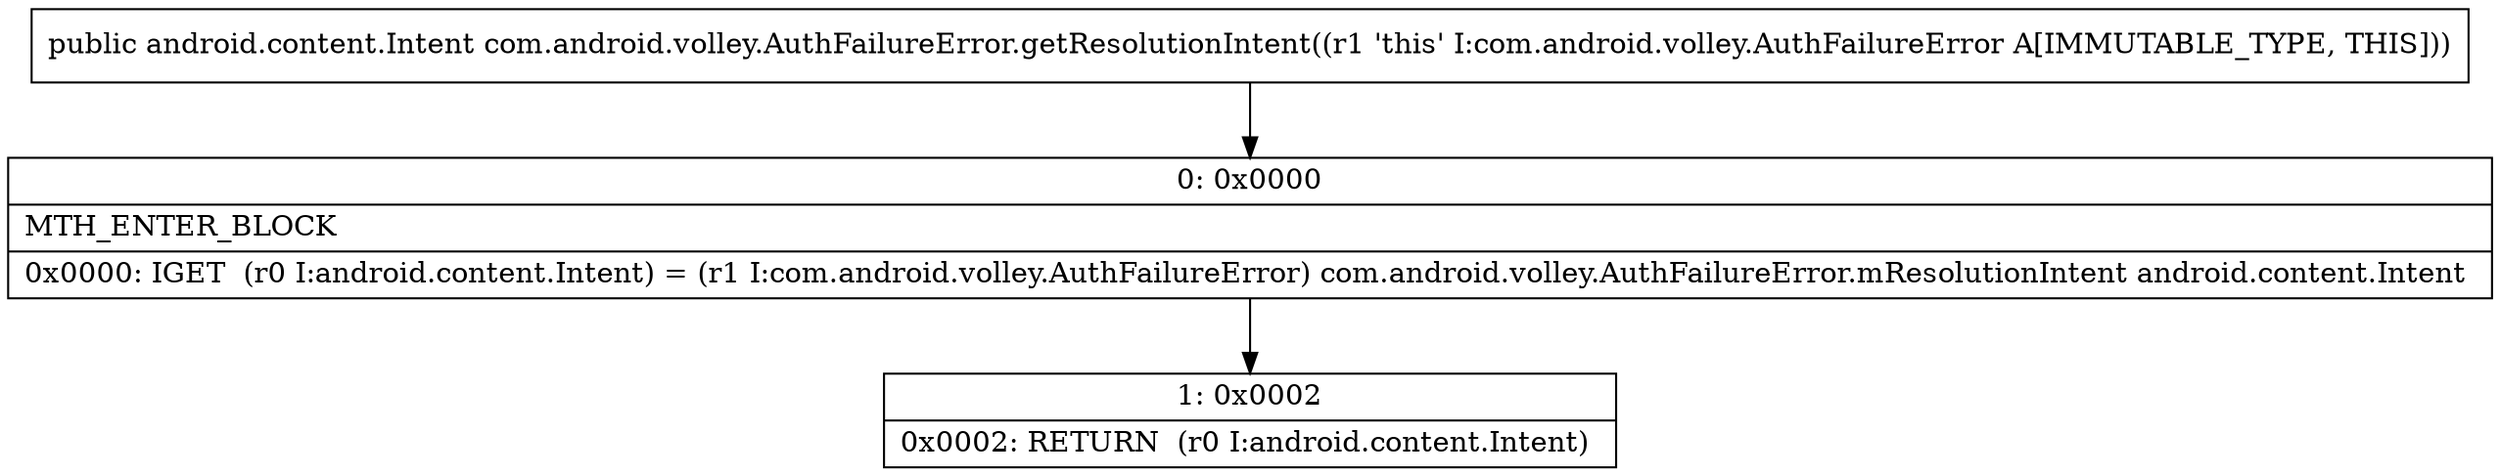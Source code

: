 digraph "CFG forcom.android.volley.AuthFailureError.getResolutionIntent()Landroid\/content\/Intent;" {
Node_0 [shape=record,label="{0\:\ 0x0000|MTH_ENTER_BLOCK\l|0x0000: IGET  (r0 I:android.content.Intent) = (r1 I:com.android.volley.AuthFailureError) com.android.volley.AuthFailureError.mResolutionIntent android.content.Intent \l}"];
Node_1 [shape=record,label="{1\:\ 0x0002|0x0002: RETURN  (r0 I:android.content.Intent) \l}"];
MethodNode[shape=record,label="{public android.content.Intent com.android.volley.AuthFailureError.getResolutionIntent((r1 'this' I:com.android.volley.AuthFailureError A[IMMUTABLE_TYPE, THIS])) }"];
MethodNode -> Node_0;
Node_0 -> Node_1;
}

